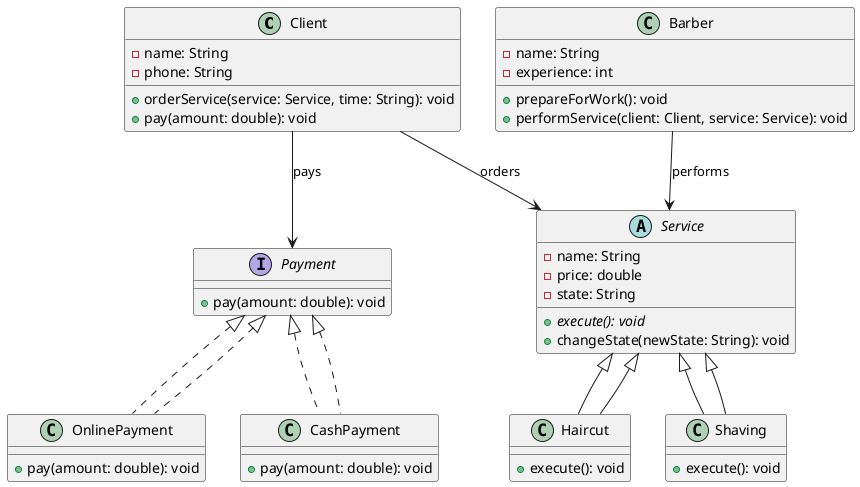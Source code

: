 @startuml Class_Diagram
class Client {
-name: String
-phone: String
+orderService(service: Service, time: String): void
+pay(amount: double): void
}

class Barber {
-name: String
-experience: int
+prepareForWork(): void
+performService(client: Client, service: Service): void
}

abstract class Service {
-name: String
-price: double
-state: String
+{abstract} execute(): void
+changeState(newState: String): void
}

class Haircut extends Service {
+execute(): void
}

class Shaving extends Service {
+execute(): void
}

interface Payment {
+pay(amount: double): void
}

class OnlinePayment implements Payment {
+pay(amount: double): void
}

class CashPayment implements Payment {
+pay(amount: double): void
}

Client --> Service : orders
Barber --> Service : performs
Client --> Payment : pays
Service <|-- Haircut
Service <|-- Shaving
Payment <|.. OnlinePayment
Payment <|.. CashPayment
@enduml